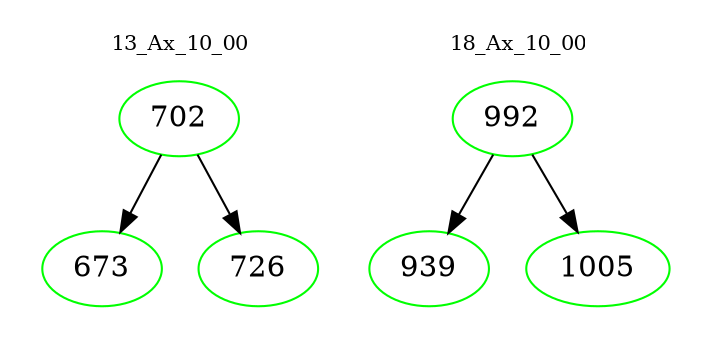 digraph{
subgraph cluster_0 {
color = white
label = "13_Ax_10_00";
fontsize=10;
T0_702 [label="702", color="green"]
T0_702 -> T0_673 [color="black"]
T0_673 [label="673", color="green"]
T0_702 -> T0_726 [color="black"]
T0_726 [label="726", color="green"]
}
subgraph cluster_1 {
color = white
label = "18_Ax_10_00";
fontsize=10;
T1_992 [label="992", color="green"]
T1_992 -> T1_939 [color="black"]
T1_939 [label="939", color="green"]
T1_992 -> T1_1005 [color="black"]
T1_1005 [label="1005", color="green"]
}
}
